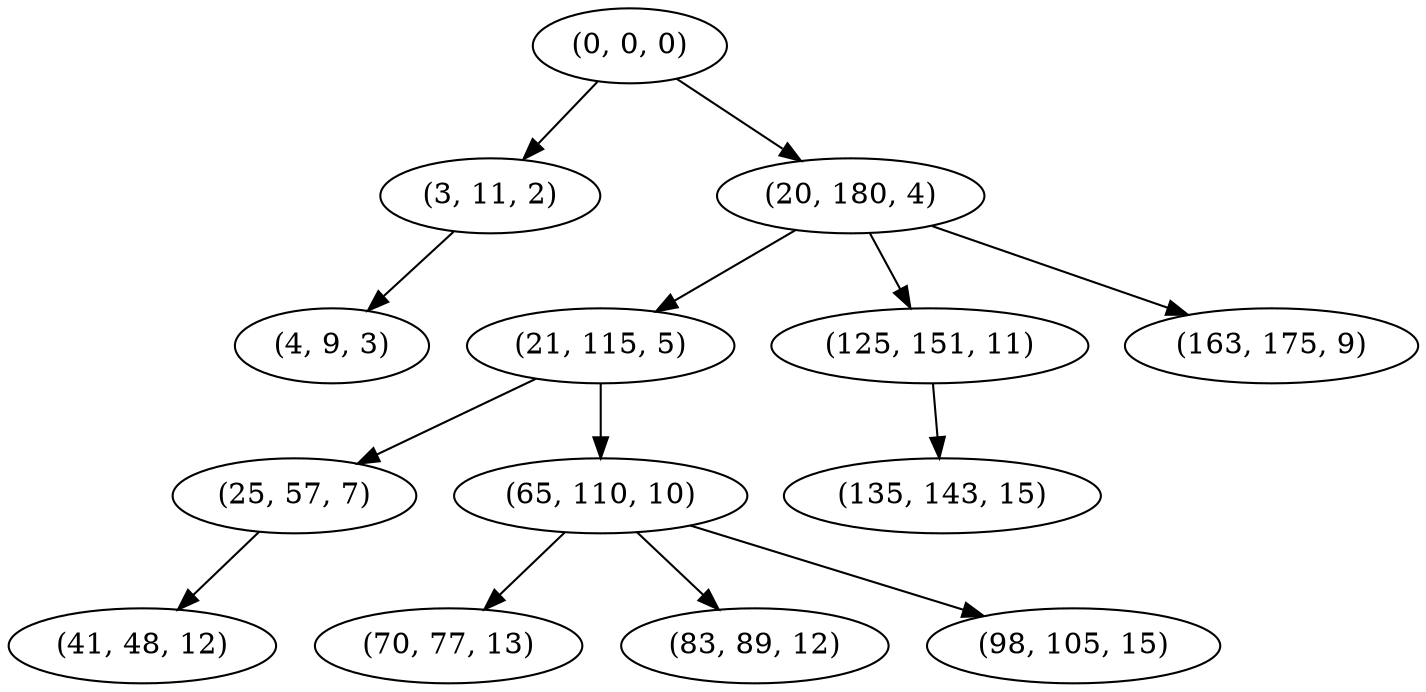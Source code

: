 digraph tree {
    "(0, 0, 0)";
    "(3, 11, 2)";
    "(4, 9, 3)";
    "(20, 180, 4)";
    "(21, 115, 5)";
    "(25, 57, 7)";
    "(41, 48, 12)";
    "(65, 110, 10)";
    "(70, 77, 13)";
    "(83, 89, 12)";
    "(98, 105, 15)";
    "(125, 151, 11)";
    "(135, 143, 15)";
    "(163, 175, 9)";
    "(0, 0, 0)" -> "(3, 11, 2)";
    "(0, 0, 0)" -> "(20, 180, 4)";
    "(3, 11, 2)" -> "(4, 9, 3)";
    "(20, 180, 4)" -> "(21, 115, 5)";
    "(20, 180, 4)" -> "(125, 151, 11)";
    "(20, 180, 4)" -> "(163, 175, 9)";
    "(21, 115, 5)" -> "(25, 57, 7)";
    "(21, 115, 5)" -> "(65, 110, 10)";
    "(25, 57, 7)" -> "(41, 48, 12)";
    "(65, 110, 10)" -> "(70, 77, 13)";
    "(65, 110, 10)" -> "(83, 89, 12)";
    "(65, 110, 10)" -> "(98, 105, 15)";
    "(125, 151, 11)" -> "(135, 143, 15)";
}
